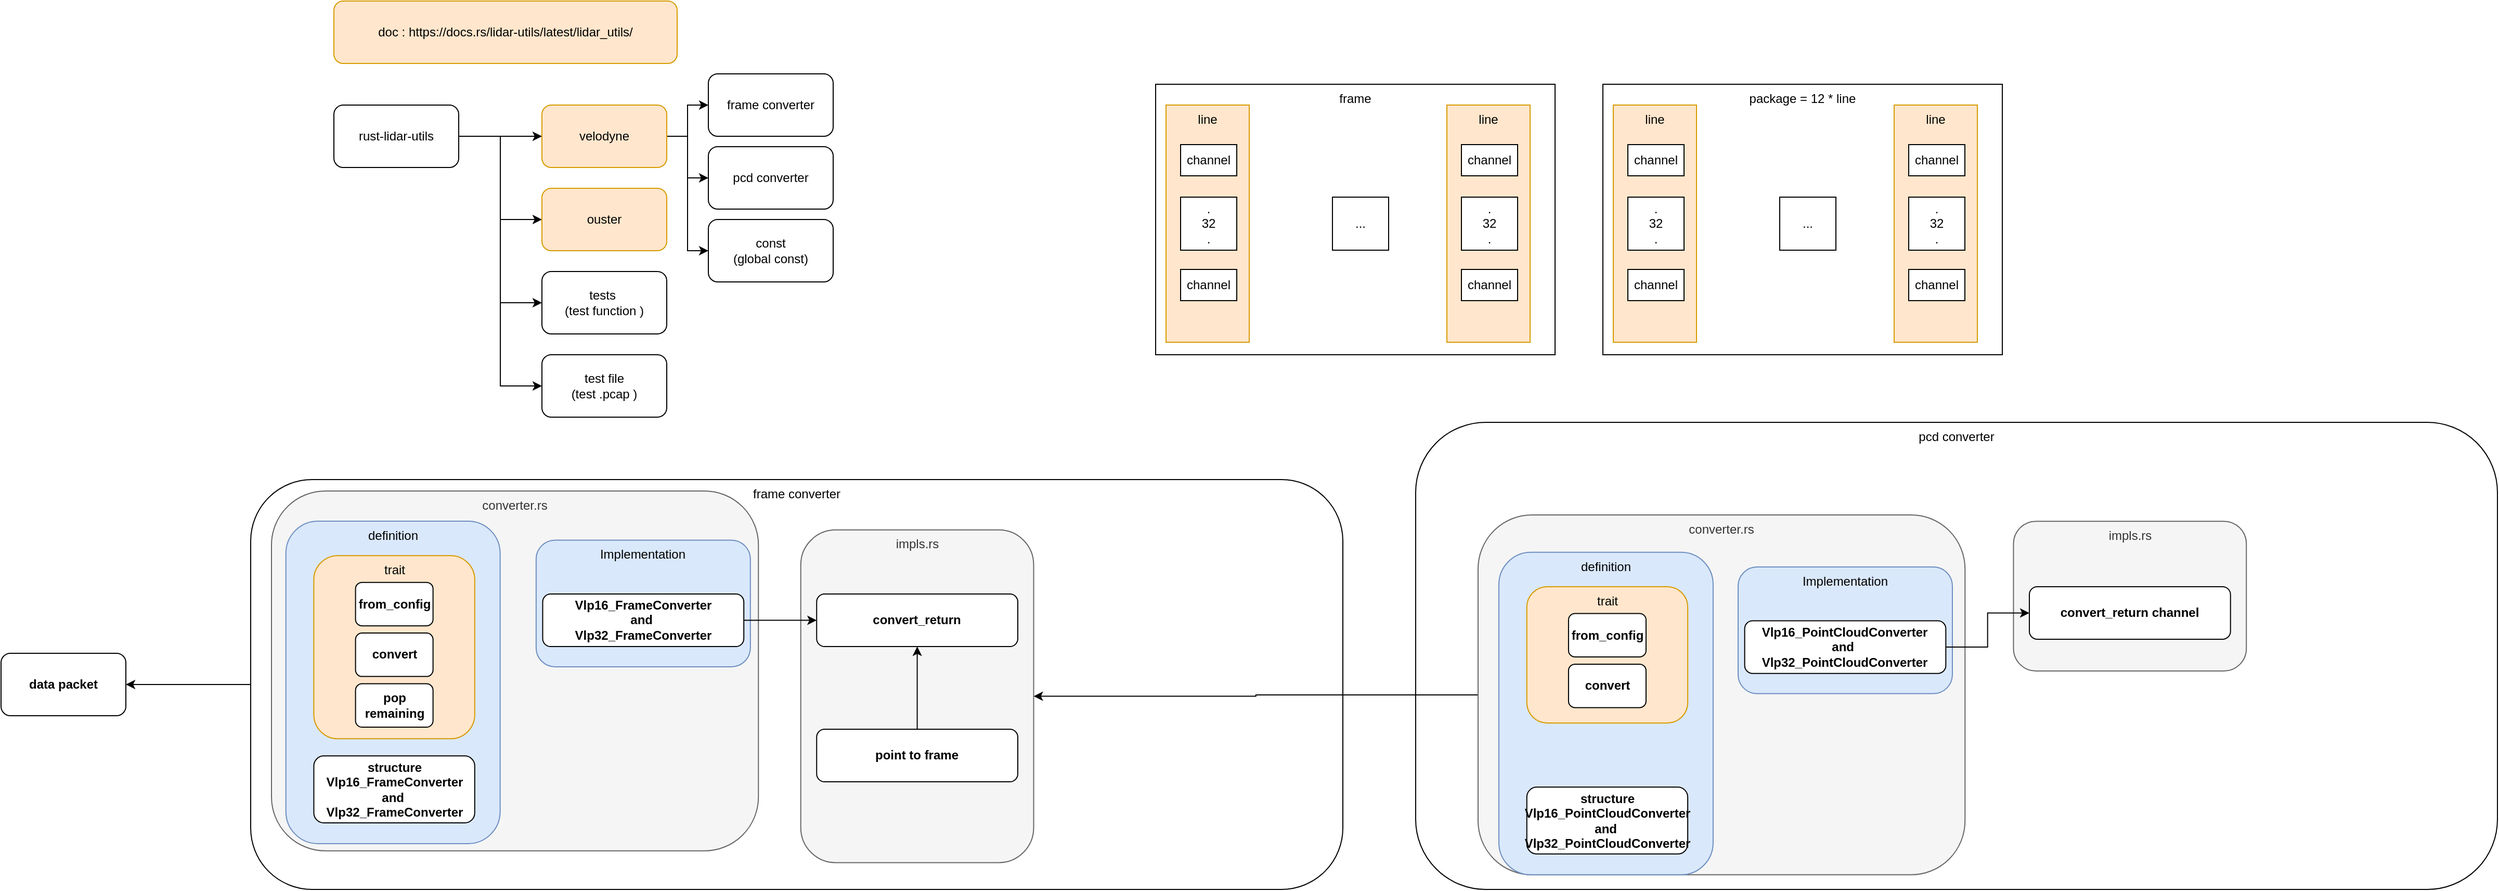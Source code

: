 <mxfile version="15.9.6" type="github">
  <diagram id="g9rVfQRId_UXP_9nCWD6" name="Page-1">
    <mxGraphModel dx="1559" dy="1550" grid="1" gridSize="10" guides="1" tooltips="1" connect="1" arrows="1" fold="1" page="1" pageScale="1" pageWidth="827" pageHeight="1169" math="0" shadow="0">
      <root>
        <mxCell id="0" />
        <mxCell id="1" parent="0" />
        <mxCell id="6qG_eV-OuzegyWjNAK-b-14" value="pcd converter" style="rounded=1;whiteSpace=wrap;html=1;verticalAlign=top;" vertex="1" parent="1">
          <mxGeometry x="1000" y="195" width="1040" height="449" as="geometry" />
        </mxCell>
        <mxCell id="6qG_eV-OuzegyWjNAK-b-96" value="impls.rs" style="rounded=1;whiteSpace=wrap;html=1;verticalAlign=top;fillColor=#f5f5f5;strokeColor=#666666;fontColor=#333333;" vertex="1" parent="1">
          <mxGeometry x="1574.73" y="290.1" width="223.89" height="143.9" as="geometry" />
        </mxCell>
        <mxCell id="2hSiSO6r-g4GhnsCLej8-1" value="tests&amp;nbsp;&lt;br&gt;(test function )" style="rounded=1;whiteSpace=wrap;html=1;" parent="1" vertex="1">
          <mxGeometry x="160" y="50" width="120" height="60" as="geometry" />
        </mxCell>
        <mxCell id="2hSiSO6r-g4GhnsCLej8-2" value="data packet" style="rounded=1;whiteSpace=wrap;html=1;fontStyle=1" parent="1" vertex="1">
          <mxGeometry x="-360" y="417" width="120" height="60" as="geometry" />
        </mxCell>
        <mxCell id="6qG_eV-OuzegyWjNAK-b-7" style="edgeStyle=orthogonalEdgeStyle;rounded=0;orthogonalLoop=1;jettySize=auto;html=1;entryX=0;entryY=0.5;entryDx=0;entryDy=0;" edge="1" parent="1" source="2hSiSO6r-g4GhnsCLej8-3" target="6qG_eV-OuzegyWjNAK-b-5">
          <mxGeometry relative="1" as="geometry" />
        </mxCell>
        <mxCell id="6qG_eV-OuzegyWjNAK-b-8" style="edgeStyle=orthogonalEdgeStyle;rounded=0;orthogonalLoop=1;jettySize=auto;html=1;" edge="1" parent="1" source="2hSiSO6r-g4GhnsCLej8-3" target="6qG_eV-OuzegyWjNAK-b-6">
          <mxGeometry relative="1" as="geometry" />
        </mxCell>
        <mxCell id="6qG_eV-OuzegyWjNAK-b-100" style="edgeStyle=orthogonalEdgeStyle;rounded=0;orthogonalLoop=1;jettySize=auto;html=1;entryX=0;entryY=0.5;entryDx=0;entryDy=0;" edge="1" parent="1" source="2hSiSO6r-g4GhnsCLej8-3" target="6qG_eV-OuzegyWjNAK-b-99">
          <mxGeometry relative="1" as="geometry" />
        </mxCell>
        <mxCell id="2hSiSO6r-g4GhnsCLej8-3" value="velodyne" style="rounded=1;whiteSpace=wrap;html=1;fillColor=#ffe6cc;strokeColor=#d79b00;" parent="1" vertex="1">
          <mxGeometry x="160" y="-110" width="120" height="60" as="geometry" />
        </mxCell>
        <mxCell id="2hSiSO6r-g4GhnsCLej8-4" value="doc :&amp;nbsp;https://docs.rs/lidar-utils/latest/lidar_utils/" style="rounded=1;whiteSpace=wrap;html=1;fillColor=#ffe6cc;strokeColor=#d79b00;" parent="1" vertex="1">
          <mxGeometry x="-40" y="-210" width="330" height="60" as="geometry" />
        </mxCell>
        <mxCell id="6qG_eV-OuzegyWjNAK-b-2" style="edgeStyle=orthogonalEdgeStyle;rounded=0;orthogonalLoop=1;jettySize=auto;html=1;entryX=0;entryY=0.5;entryDx=0;entryDy=0;" edge="1" parent="1" source="6qG_eV-OuzegyWjNAK-b-1" target="2hSiSO6r-g4GhnsCLej8-3">
          <mxGeometry relative="1" as="geometry" />
        </mxCell>
        <mxCell id="6qG_eV-OuzegyWjNAK-b-4" style="edgeStyle=orthogonalEdgeStyle;rounded=0;orthogonalLoop=1;jettySize=auto;html=1;entryX=0;entryY=0.5;entryDx=0;entryDy=0;" edge="1" parent="1" source="6qG_eV-OuzegyWjNAK-b-1" target="6qG_eV-OuzegyWjNAK-b-3">
          <mxGeometry relative="1" as="geometry" />
        </mxCell>
        <mxCell id="6qG_eV-OuzegyWjNAK-b-9" style="edgeStyle=orthogonalEdgeStyle;rounded=0;orthogonalLoop=1;jettySize=auto;html=1;entryX=0;entryY=0.5;entryDx=0;entryDy=0;" edge="1" parent="1" source="6qG_eV-OuzegyWjNAK-b-1" target="2hSiSO6r-g4GhnsCLej8-1">
          <mxGeometry relative="1" as="geometry" />
        </mxCell>
        <mxCell id="6qG_eV-OuzegyWjNAK-b-11" style="edgeStyle=orthogonalEdgeStyle;rounded=0;orthogonalLoop=1;jettySize=auto;html=1;entryX=0;entryY=0.5;entryDx=0;entryDy=0;" edge="1" parent="1" source="6qG_eV-OuzegyWjNAK-b-1" target="6qG_eV-OuzegyWjNAK-b-10">
          <mxGeometry relative="1" as="geometry" />
        </mxCell>
        <mxCell id="6qG_eV-OuzegyWjNAK-b-1" value="rust-lidar-utils" style="rounded=1;whiteSpace=wrap;html=1;" vertex="1" parent="1">
          <mxGeometry x="-40" y="-110" width="120" height="60" as="geometry" />
        </mxCell>
        <mxCell id="6qG_eV-OuzegyWjNAK-b-3" value="ouster" style="rounded=1;whiteSpace=wrap;html=1;fillColor=#ffe6cc;strokeColor=#d79b00;" vertex="1" parent="1">
          <mxGeometry x="160" y="-30" width="120" height="60" as="geometry" />
        </mxCell>
        <mxCell id="6qG_eV-OuzegyWjNAK-b-5" value="frame converter" style="rounded=1;whiteSpace=wrap;html=1;" vertex="1" parent="1">
          <mxGeometry x="320" y="-140" width="120" height="60" as="geometry" />
        </mxCell>
        <mxCell id="6qG_eV-OuzegyWjNAK-b-6" value="pcd converter" style="rounded=1;whiteSpace=wrap;html=1;" vertex="1" parent="1">
          <mxGeometry x="320" y="-70" width="120" height="60" as="geometry" />
        </mxCell>
        <mxCell id="6qG_eV-OuzegyWjNAK-b-10" value="test file&lt;br&gt;(test .pcap )" style="rounded=1;whiteSpace=wrap;html=1;" vertex="1" parent="1">
          <mxGeometry x="160" y="130" width="120" height="60" as="geometry" />
        </mxCell>
        <mxCell id="6qG_eV-OuzegyWjNAK-b-12" value="" style="group" vertex="1" connectable="0" parent="1">
          <mxGeometry x="750" y="-130" width="384" height="260" as="geometry" />
        </mxCell>
        <mxCell id="_eqaHYVxHlZJ16gZmGbW-1" value="frame" style="rounded=0;whiteSpace=wrap;html=1;verticalAlign=top;" parent="6qG_eV-OuzegyWjNAK-b-12" vertex="1">
          <mxGeometry width="384" height="260" as="geometry" />
        </mxCell>
        <mxCell id="6qG_eV-OuzegyWjNAK-b-105" value="" style="group" vertex="1" connectable="0" parent="6qG_eV-OuzegyWjNAK-b-12">
          <mxGeometry x="10" y="20" width="80" height="228" as="geometry" />
        </mxCell>
        <mxCell id="6qG_eV-OuzegyWjNAK-b-104" value="line" style="rounded=0;whiteSpace=wrap;html=1;fillColor=#ffe6cc;strokeColor=#d79b00;verticalAlign=top;" vertex="1" parent="6qG_eV-OuzegyWjNAK-b-105">
          <mxGeometry width="80" height="228" as="geometry" />
        </mxCell>
        <mxCell id="_eqaHYVxHlZJ16gZmGbW-2" value="channel" style="rounded=0;whiteSpace=wrap;html=1;" parent="6qG_eV-OuzegyWjNAK-b-105" vertex="1">
          <mxGeometry x="14" y="158" width="54" height="30" as="geometry" />
        </mxCell>
        <mxCell id="_eqaHYVxHlZJ16gZmGbW-3" value="channel" style="rounded=0;whiteSpace=wrap;html=1;" parent="6qG_eV-OuzegyWjNAK-b-105" vertex="1">
          <mxGeometry x="14" y="38" width="54" height="30" as="geometry" />
        </mxCell>
        <mxCell id="_eqaHYVxHlZJ16gZmGbW-4" value=".&lt;br&gt;32&lt;br&gt;." style="rounded=0;whiteSpace=wrap;html=1;" parent="6qG_eV-OuzegyWjNAK-b-105" vertex="1">
          <mxGeometry x="14" y="88.5" width="54" height="51" as="geometry" />
        </mxCell>
        <mxCell id="6qG_eV-OuzegyWjNAK-b-106" value="" style="group" vertex="1" connectable="0" parent="6qG_eV-OuzegyWjNAK-b-12">
          <mxGeometry x="280" y="20" width="80" height="228" as="geometry" />
        </mxCell>
        <mxCell id="6qG_eV-OuzegyWjNAK-b-107" value="line" style="rounded=0;whiteSpace=wrap;html=1;fillColor=#ffe6cc;strokeColor=#d79b00;verticalAlign=top;" vertex="1" parent="6qG_eV-OuzegyWjNAK-b-106">
          <mxGeometry width="80" height="228" as="geometry" />
        </mxCell>
        <mxCell id="6qG_eV-OuzegyWjNAK-b-108" value="channel" style="rounded=0;whiteSpace=wrap;html=1;" vertex="1" parent="6qG_eV-OuzegyWjNAK-b-106">
          <mxGeometry x="14" y="158" width="54" height="30" as="geometry" />
        </mxCell>
        <mxCell id="6qG_eV-OuzegyWjNAK-b-109" value="channel" style="rounded=0;whiteSpace=wrap;html=1;" vertex="1" parent="6qG_eV-OuzegyWjNAK-b-106">
          <mxGeometry x="14" y="38" width="54" height="30" as="geometry" />
        </mxCell>
        <mxCell id="6qG_eV-OuzegyWjNAK-b-110" value=".&lt;br&gt;32&lt;br&gt;." style="rounded=0;whiteSpace=wrap;html=1;" vertex="1" parent="6qG_eV-OuzegyWjNAK-b-106">
          <mxGeometry x="14" y="88.5" width="54" height="51" as="geometry" />
        </mxCell>
        <mxCell id="6qG_eV-OuzegyWjNAK-b-111" value="..." style="rounded=0;whiteSpace=wrap;html=1;" vertex="1" parent="6qG_eV-OuzegyWjNAK-b-12">
          <mxGeometry x="170" y="108.5" width="54" height="51" as="geometry" />
        </mxCell>
        <mxCell id="6qG_eV-OuzegyWjNAK-b-39" value="" style="group" vertex="1" connectable="0" parent="1">
          <mxGeometry x="-100" y="250" width="1150" height="394" as="geometry" />
        </mxCell>
        <mxCell id="6qG_eV-OuzegyWjNAK-b-15" value="frame converter" style="rounded=1;whiteSpace=wrap;html=1;verticalAlign=top;" vertex="1" parent="6qG_eV-OuzegyWjNAK-b-39">
          <mxGeometry x="-20" width="1050" height="394" as="geometry" />
        </mxCell>
        <mxCell id="6qG_eV-OuzegyWjNAK-b-40" value="impls.rs" style="rounded=1;whiteSpace=wrap;html=1;verticalAlign=top;fillColor=#f5f5f5;strokeColor=#666666;fontColor=#333333;" vertex="1" parent="6qG_eV-OuzegyWjNAK-b-39">
          <mxGeometry x="508.85" y="48.38" width="223.894" height="319.81" as="geometry" />
        </mxCell>
        <mxCell id="6qG_eV-OuzegyWjNAK-b-46" value="converter.rs" style="rounded=1;whiteSpace=wrap;html=1;verticalAlign=top;fillColor=#f5f5f5;strokeColor=#666666;fontColor=#333333;" vertex="1" parent="6qG_eV-OuzegyWjNAK-b-39">
          <mxGeometry y="11" width="468.142" height="345.91" as="geometry" />
        </mxCell>
        <mxCell id="6qG_eV-OuzegyWjNAK-b-38" value="Implementation" style="rounded=1;whiteSpace=wrap;html=1;verticalAlign=top;fillColor=#dae8fc;strokeColor=#6c8ebf;" vertex="1" parent="6qG_eV-OuzegyWjNAK-b-39">
          <mxGeometry x="254.425" y="58.19" width="205.982" height="121.81" as="geometry" />
        </mxCell>
        <mxCell id="6qG_eV-OuzegyWjNAK-b-49" style="edgeStyle=orthogonalEdgeStyle;rounded=0;orthogonalLoop=1;jettySize=auto;html=1;" edge="1" parent="6qG_eV-OuzegyWjNAK-b-39" source="6qG_eV-OuzegyWjNAK-b-33" target="6qG_eV-OuzegyWjNAK-b-41">
          <mxGeometry relative="1" as="geometry" />
        </mxCell>
        <mxCell id="6qG_eV-OuzegyWjNAK-b-33" value="Vlp16_FrameConverter&lt;br&gt;and&amp;nbsp;&lt;br&gt;Vlp32_FrameConverter" style="rounded=1;whiteSpace=wrap;html=1;fontStyle=1" vertex="1" parent="6qG_eV-OuzegyWjNAK-b-39">
          <mxGeometry x="260.735" y="110.0" width="193.363" height="50.51" as="geometry" />
        </mxCell>
        <mxCell id="6qG_eV-OuzegyWjNAK-b-41" value="convert_return" style="rounded=1;whiteSpace=wrap;html=1;fontStyle=1" vertex="1" parent="6qG_eV-OuzegyWjNAK-b-39">
          <mxGeometry x="524.12" y="110" width="193.363" height="50.51" as="geometry" />
        </mxCell>
        <mxCell id="6qG_eV-OuzegyWjNAK-b-37" value="" style="group" vertex="1" connectable="0" parent="6qG_eV-OuzegyWjNAK-b-39">
          <mxGeometry x="13.841" y="40.003" width="205.982" height="310" as="geometry" />
        </mxCell>
        <mxCell id="6qG_eV-OuzegyWjNAK-b-34" value="definition" style="rounded=1;whiteSpace=wrap;html=1;verticalAlign=top;fillColor=#dae8fc;strokeColor=#6c8ebf;" vertex="1" parent="6qG_eV-OuzegyWjNAK-b-37">
          <mxGeometry width="205.982" height="310" as="geometry" />
        </mxCell>
        <mxCell id="6qG_eV-OuzegyWjNAK-b-20" value="trait" style="rounded=1;whiteSpace=wrap;html=1;verticalAlign=top;fillColor=#ffe6cc;strokeColor=#d79b00;" vertex="1" parent="6qG_eV-OuzegyWjNAK-b-37">
          <mxGeometry x="26.867" y="33.067" width="154.69" height="176.08" as="geometry" />
        </mxCell>
        <mxCell id="6qG_eV-OuzegyWjNAK-b-16" value="from_config" style="rounded=1;whiteSpace=wrap;html=1;fontStyle=1" vertex="1" parent="6qG_eV-OuzegyWjNAK-b-37">
          <mxGeometry x="66.957" y="58.817" width="74.517" height="41.758" as="geometry" />
        </mxCell>
        <mxCell id="6qG_eV-OuzegyWjNAK-b-17" value="convert" style="rounded=1;whiteSpace=wrap;html=1;fontStyle=1" vertex="1" parent="6qG_eV-OuzegyWjNAK-b-37">
          <mxGeometry x="66.957" y="107.535" width="74.517" height="41.758" as="geometry" />
        </mxCell>
        <mxCell id="6qG_eV-OuzegyWjNAK-b-18" value="pop remaining" style="rounded=1;whiteSpace=wrap;html=1;fontStyle=1" vertex="1" parent="6qG_eV-OuzegyWjNAK-b-37">
          <mxGeometry x="66.957" y="156.253" width="74.517" height="41.758" as="geometry" />
        </mxCell>
        <mxCell id="6qG_eV-OuzegyWjNAK-b-24" value="structure&lt;br&gt;Vlp16_FrameConverter&lt;br&gt;and&amp;nbsp;&lt;br&gt;Vlp32_FrameConverter" style="rounded=1;whiteSpace=wrap;html=1;fontStyle=1" vertex="1" parent="6qG_eV-OuzegyWjNAK-b-37">
          <mxGeometry x="26.867" y="225.68" width="154.69" height="64.32" as="geometry" />
        </mxCell>
        <mxCell id="6qG_eV-OuzegyWjNAK-b-66" style="edgeStyle=orthogonalEdgeStyle;rounded=0;orthogonalLoop=1;jettySize=auto;html=1;" edge="1" parent="6qG_eV-OuzegyWjNAK-b-39" source="6qG_eV-OuzegyWjNAK-b-65" target="6qG_eV-OuzegyWjNAK-b-41">
          <mxGeometry relative="1" as="geometry" />
        </mxCell>
        <mxCell id="6qG_eV-OuzegyWjNAK-b-65" value="point to frame" style="rounded=1;whiteSpace=wrap;html=1;fontStyle=1" vertex="1" parent="6qG_eV-OuzegyWjNAK-b-39">
          <mxGeometry x="524.12" y="240" width="193.363" height="50.51" as="geometry" />
        </mxCell>
        <mxCell id="6qG_eV-OuzegyWjNAK-b-67" style="edgeStyle=orthogonalEdgeStyle;rounded=0;orthogonalLoop=1;jettySize=auto;html=1;" edge="1" parent="1" source="6qG_eV-OuzegyWjNAK-b-15" target="2hSiSO6r-g4GhnsCLej8-2">
          <mxGeometry relative="1" as="geometry" />
        </mxCell>
        <mxCell id="6qG_eV-OuzegyWjNAK-b-103" style="edgeStyle=orthogonalEdgeStyle;rounded=0;orthogonalLoop=1;jettySize=auto;html=1;" edge="1" parent="1" source="6qG_eV-OuzegyWjNAK-b-68" target="6qG_eV-OuzegyWjNAK-b-40">
          <mxGeometry relative="1" as="geometry" />
        </mxCell>
        <mxCell id="6qG_eV-OuzegyWjNAK-b-68" value="converter.rs" style="rounded=1;whiteSpace=wrap;html=1;verticalAlign=top;fillColor=#f5f5f5;strokeColor=#666666;fontColor=#333333;" vertex="1" parent="1">
          <mxGeometry x="1060" y="284" width="468.142" height="345.91" as="geometry" />
        </mxCell>
        <mxCell id="6qG_eV-OuzegyWjNAK-b-88" value="definition" style="rounded=1;whiteSpace=wrap;html=1;verticalAlign=top;fillColor=#dae8fc;strokeColor=#6c8ebf;" vertex="1" parent="1">
          <mxGeometry x="1080.001" y="319.913" width="205.982" height="310" as="geometry" />
        </mxCell>
        <mxCell id="6qG_eV-OuzegyWjNAK-b-89" value="trait" style="rounded=1;whiteSpace=wrap;html=1;verticalAlign=top;fillColor=#ffe6cc;strokeColor=#d79b00;" vertex="1" parent="1">
          <mxGeometry x="1106.87" y="352.98" width="154.69" height="131.02" as="geometry" />
        </mxCell>
        <mxCell id="6qG_eV-OuzegyWjNAK-b-90" value="from_config" style="rounded=1;whiteSpace=wrap;html=1;fontStyle=1" vertex="1" parent="1">
          <mxGeometry x="1146.958" y="378.731" width="74.517" height="41.758" as="geometry" />
        </mxCell>
        <mxCell id="6qG_eV-OuzegyWjNAK-b-91" value="convert" style="rounded=1;whiteSpace=wrap;html=1;fontStyle=1" vertex="1" parent="1">
          <mxGeometry x="1146.958" y="427.449" width="74.517" height="41.758" as="geometry" />
        </mxCell>
        <mxCell id="6qG_eV-OuzegyWjNAK-b-93" value="structure&lt;br&gt;Vlp16_PointCloudConverter&lt;br&gt;and&amp;nbsp;&lt;br&gt;Vlp32_PointCloudConverter" style="rounded=1;whiteSpace=wrap;html=1;fontStyle=1" vertex="1" parent="1">
          <mxGeometry x="1106.868" y="545.593" width="154.69" height="64.32" as="geometry" />
        </mxCell>
        <mxCell id="6qG_eV-OuzegyWjNAK-b-94" value="Implementation" style="rounded=1;whiteSpace=wrap;html=1;verticalAlign=top;fillColor=#dae8fc;strokeColor=#6c8ebf;" vertex="1" parent="1">
          <mxGeometry x="1310.005" y="334" width="205.982" height="121.81" as="geometry" />
        </mxCell>
        <mxCell id="6qG_eV-OuzegyWjNAK-b-101" style="edgeStyle=orthogonalEdgeStyle;rounded=0;orthogonalLoop=1;jettySize=auto;html=1;" edge="1" parent="1" source="6qG_eV-OuzegyWjNAK-b-95" target="6qG_eV-OuzegyWjNAK-b-97">
          <mxGeometry relative="1" as="geometry" />
        </mxCell>
        <mxCell id="6qG_eV-OuzegyWjNAK-b-95" value="Vlp16_PointCloudConverter&lt;br&gt;and&amp;nbsp;&lt;br&gt;Vlp32_PointCloudConverter" style="rounded=1;whiteSpace=wrap;html=1;fontStyle=1" vertex="1" parent="1">
          <mxGeometry x="1316.315" y="385.81" width="193.363" height="50.51" as="geometry" />
        </mxCell>
        <mxCell id="6qG_eV-OuzegyWjNAK-b-97" value="convert_return channel" style="rounded=1;whiteSpace=wrap;html=1;fontStyle=1" vertex="1" parent="1">
          <mxGeometry x="1590.0" y="352.98" width="193.363" height="50.51" as="geometry" />
        </mxCell>
        <mxCell id="6qG_eV-OuzegyWjNAK-b-99" value="const&lt;br&gt;(global const)" style="rounded=1;whiteSpace=wrap;html=1;" vertex="1" parent="1">
          <mxGeometry x="320" width="120" height="60" as="geometry" />
        </mxCell>
        <mxCell id="6qG_eV-OuzegyWjNAK-b-113" value="" style="group" vertex="1" connectable="0" parent="1">
          <mxGeometry x="1180" y="-130" width="384" height="260" as="geometry" />
        </mxCell>
        <mxCell id="6qG_eV-OuzegyWjNAK-b-114" value="package = 12 * line" style="rounded=0;whiteSpace=wrap;html=1;verticalAlign=top;" vertex="1" parent="6qG_eV-OuzegyWjNAK-b-113">
          <mxGeometry width="384" height="260" as="geometry" />
        </mxCell>
        <mxCell id="6qG_eV-OuzegyWjNAK-b-115" value="" style="group" vertex="1" connectable="0" parent="6qG_eV-OuzegyWjNAK-b-113">
          <mxGeometry x="10" y="20" width="80" height="228" as="geometry" />
        </mxCell>
        <mxCell id="6qG_eV-OuzegyWjNAK-b-116" value="line" style="rounded=0;whiteSpace=wrap;html=1;fillColor=#ffe6cc;strokeColor=#d79b00;verticalAlign=top;" vertex="1" parent="6qG_eV-OuzegyWjNAK-b-115">
          <mxGeometry width="80" height="228" as="geometry" />
        </mxCell>
        <mxCell id="6qG_eV-OuzegyWjNAK-b-117" value="channel" style="rounded=0;whiteSpace=wrap;html=1;" vertex="1" parent="6qG_eV-OuzegyWjNAK-b-115">
          <mxGeometry x="14" y="158" width="54" height="30" as="geometry" />
        </mxCell>
        <mxCell id="6qG_eV-OuzegyWjNAK-b-118" value="channel" style="rounded=0;whiteSpace=wrap;html=1;" vertex="1" parent="6qG_eV-OuzegyWjNAK-b-115">
          <mxGeometry x="14" y="38" width="54" height="30" as="geometry" />
        </mxCell>
        <mxCell id="6qG_eV-OuzegyWjNAK-b-119" value=".&lt;br&gt;32&lt;br&gt;." style="rounded=0;whiteSpace=wrap;html=1;" vertex="1" parent="6qG_eV-OuzegyWjNAK-b-115">
          <mxGeometry x="14" y="88.5" width="54" height="51" as="geometry" />
        </mxCell>
        <mxCell id="6qG_eV-OuzegyWjNAK-b-120" value="" style="group" vertex="1" connectable="0" parent="6qG_eV-OuzegyWjNAK-b-113">
          <mxGeometry x="280" y="20" width="80" height="228" as="geometry" />
        </mxCell>
        <mxCell id="6qG_eV-OuzegyWjNAK-b-121" value="line" style="rounded=0;whiteSpace=wrap;html=1;fillColor=#ffe6cc;strokeColor=#d79b00;verticalAlign=top;" vertex="1" parent="6qG_eV-OuzegyWjNAK-b-120">
          <mxGeometry width="80" height="228" as="geometry" />
        </mxCell>
        <mxCell id="6qG_eV-OuzegyWjNAK-b-122" value="channel" style="rounded=0;whiteSpace=wrap;html=1;" vertex="1" parent="6qG_eV-OuzegyWjNAK-b-120">
          <mxGeometry x="14" y="158" width="54" height="30" as="geometry" />
        </mxCell>
        <mxCell id="6qG_eV-OuzegyWjNAK-b-123" value="channel" style="rounded=0;whiteSpace=wrap;html=1;" vertex="1" parent="6qG_eV-OuzegyWjNAK-b-120">
          <mxGeometry x="14" y="38" width="54" height="30" as="geometry" />
        </mxCell>
        <mxCell id="6qG_eV-OuzegyWjNAK-b-124" value=".&lt;br&gt;32&lt;br&gt;." style="rounded=0;whiteSpace=wrap;html=1;" vertex="1" parent="6qG_eV-OuzegyWjNAK-b-120">
          <mxGeometry x="14" y="88.5" width="54" height="51" as="geometry" />
        </mxCell>
        <mxCell id="6qG_eV-OuzegyWjNAK-b-125" value="..." style="rounded=0;whiteSpace=wrap;html=1;" vertex="1" parent="6qG_eV-OuzegyWjNAK-b-113">
          <mxGeometry x="170" y="108.5" width="54" height="51" as="geometry" />
        </mxCell>
      </root>
    </mxGraphModel>
  </diagram>
</mxfile>
